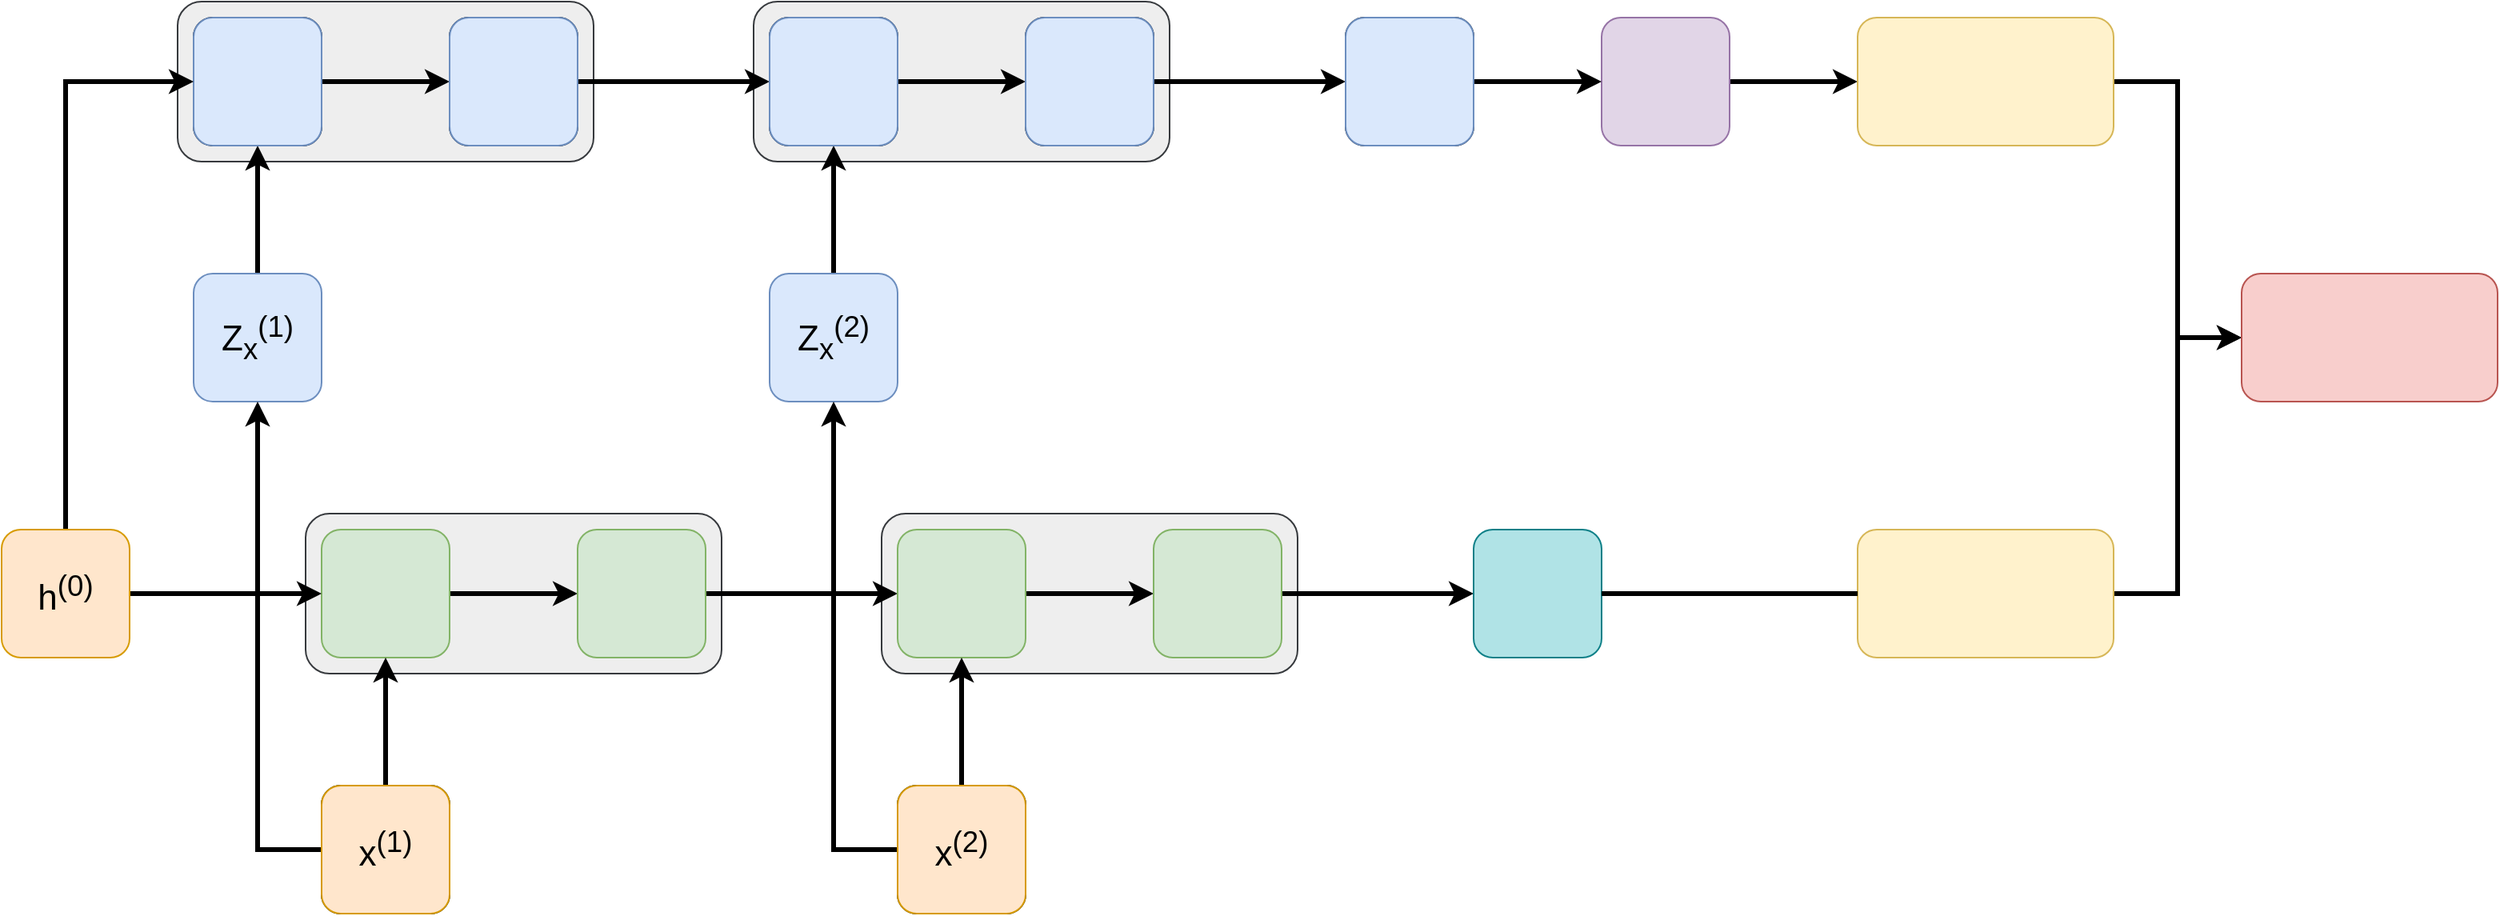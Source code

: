<mxfile version="16.0.0" type="github">
  <diagram id="0Wm56PS4R_hyQCiAksq0" name="Page-1">
    <mxGraphModel dx="2076" dy="1128" grid="1" gridSize="10" guides="1" tooltips="1" connect="1" arrows="1" fold="1" page="1" pageScale="1" pageWidth="12000" pageHeight="3000" math="0" shadow="0">
      <root>
        <mxCell id="0" />
        <mxCell id="1" parent="0" />
        <mxCell id="2X8ADFfxfaAZpLk_lXrY-82" value="" style="rounded=1;whiteSpace=wrap;html=1;fillColor=#eeeeee;strokeColor=#36393d;" vertex="1" parent="1">
          <mxGeometry x="590" y="350" width="260" height="100" as="geometry" />
        </mxCell>
        <mxCell id="2X8ADFfxfaAZpLk_lXrY-81" value="" style="rounded=1;whiteSpace=wrap;html=1;fillColor=#eeeeee;strokeColor=#36393d;" vertex="1" parent="1">
          <mxGeometry x="230" y="350" width="260" height="100" as="geometry" />
        </mxCell>
        <mxCell id="2X8ADFfxfaAZpLk_lXrY-113" value="" style="edgeStyle=orthogonalEdgeStyle;rounded=0;orthogonalLoop=1;jettySize=auto;html=1;fontSize=22;strokeWidth=3;" edge="1" parent="1" source="2X8ADFfxfaAZpLk_lXrY-21" target="2X8ADFfxfaAZpLk_lXrY-23">
          <mxGeometry relative="1" as="geometry" />
        </mxCell>
        <mxCell id="2X8ADFfxfaAZpLk_lXrY-21" value="" style="rounded=1;whiteSpace=wrap;html=1;fillColor=#e1d5e7;strokeColor=#9673a6;" vertex="1" parent="1">
          <mxGeometry x="1120" y="360" width="80" height="80" as="geometry" />
        </mxCell>
        <mxCell id="2X8ADFfxfaAZpLk_lXrY-37" value="" style="edgeStyle=orthogonalEdgeStyle;rounded=0;orthogonalLoop=1;jettySize=auto;html=1;strokeWidth=3;exitX=1;exitY=0.5;exitDx=0;exitDy=0;" edge="1" parent="1" source="2X8ADFfxfaAZpLk_lXrY-22" target="2X8ADFfxfaAZpLk_lXrY-24">
          <mxGeometry relative="1" as="geometry">
            <Array as="points">
              <mxPoint x="1480" y="720" />
              <mxPoint x="1480" y="560" />
            </Array>
          </mxGeometry>
        </mxCell>
        <mxCell id="2X8ADFfxfaAZpLk_lXrY-36" value="" style="edgeStyle=orthogonalEdgeStyle;rounded=0;orthogonalLoop=1;jettySize=auto;html=1;strokeWidth=3;" edge="1" parent="1" source="2X8ADFfxfaAZpLk_lXrY-23" target="2X8ADFfxfaAZpLk_lXrY-24">
          <mxGeometry relative="1" as="geometry">
            <Array as="points">
              <mxPoint x="1480" y="400" />
              <mxPoint x="1480" y="560" />
            </Array>
          </mxGeometry>
        </mxCell>
        <mxCell id="2X8ADFfxfaAZpLk_lXrY-23" value="" style="rounded=1;whiteSpace=wrap;html=1;fillColor=#fff2cc;strokeColor=#d6b656;" vertex="1" parent="1">
          <mxGeometry x="1280" y="360" width="160" height="80" as="geometry" />
        </mxCell>
        <mxCell id="2X8ADFfxfaAZpLk_lXrY-24" value="" style="rounded=1;whiteSpace=wrap;html=1;fillColor=#f8cecc;strokeColor=#b85450;" vertex="1" parent="1">
          <mxGeometry x="1520" y="520" width="160" height="80" as="geometry" />
        </mxCell>
        <mxCell id="2X8ADFfxfaAZpLk_lXrY-50" value="" style="edgeStyle=orthogonalEdgeStyle;rounded=0;orthogonalLoop=1;jettySize=auto;html=1;strokeWidth=3;" edge="1" parent="1" source="2X8ADFfxfaAZpLk_lXrY-51" target="2X8ADFfxfaAZpLk_lXrY-53">
          <mxGeometry relative="1" as="geometry" />
        </mxCell>
        <mxCell id="2X8ADFfxfaAZpLk_lXrY-51" value="" style="rounded=1;whiteSpace=wrap;html=1;" vertex="1" parent="1">
          <mxGeometry x="240" y="360" width="80" height="80" as="geometry" />
        </mxCell>
        <mxCell id="2X8ADFfxfaAZpLk_lXrY-52" value="" style="edgeStyle=orthogonalEdgeStyle;rounded=0;orthogonalLoop=1;jettySize=auto;html=1;strokeWidth=3;" edge="1" parent="1" source="2X8ADFfxfaAZpLk_lXrY-53" target="2X8ADFfxfaAZpLk_lXrY-57">
          <mxGeometry relative="1" as="geometry" />
        </mxCell>
        <mxCell id="2X8ADFfxfaAZpLk_lXrY-53" value="" style="rounded=1;whiteSpace=wrap;html=1;" vertex="1" parent="1">
          <mxGeometry x="400" y="360" width="80" height="80" as="geometry" />
        </mxCell>
        <mxCell id="2X8ADFfxfaAZpLk_lXrY-54" value="" style="edgeStyle=orthogonalEdgeStyle;rounded=0;orthogonalLoop=1;jettySize=auto;html=1;strokeWidth=3;" edge="1" parent="1" source="2X8ADFfxfaAZpLk_lXrY-55" target="2X8ADFfxfaAZpLk_lXrY-51">
          <mxGeometry relative="1" as="geometry" />
        </mxCell>
        <mxCell id="2X8ADFfxfaAZpLk_lXrY-55" value="&lt;font style=&quot;font-size: 22px&quot;&gt;Z&lt;sub&gt;x&lt;/sub&gt;&lt;sup&gt;(1)&lt;/sup&gt;&lt;/font&gt;" style="rounded=1;whiteSpace=wrap;html=1;fillColor=#dae8fc;strokeColor=#6c8ebf;" vertex="1" parent="1">
          <mxGeometry x="240" y="520" width="80" height="80" as="geometry" />
        </mxCell>
        <mxCell id="2X8ADFfxfaAZpLk_lXrY-56" value="" style="edgeStyle=orthogonalEdgeStyle;rounded=0;orthogonalLoop=1;jettySize=auto;html=1;strokeWidth=3;" edge="1" parent="1" source="2X8ADFfxfaAZpLk_lXrY-57" target="2X8ADFfxfaAZpLk_lXrY-59">
          <mxGeometry relative="1" as="geometry" />
        </mxCell>
        <mxCell id="2X8ADFfxfaAZpLk_lXrY-57" value="" style="rounded=1;whiteSpace=wrap;html=1;" vertex="1" parent="1">
          <mxGeometry x="600" y="360" width="80" height="80" as="geometry" />
        </mxCell>
        <mxCell id="2X8ADFfxfaAZpLk_lXrY-58" value="" style="edgeStyle=orthogonalEdgeStyle;rounded=0;orthogonalLoop=1;jettySize=auto;html=1;strokeWidth=3;" edge="1" parent="1" source="2X8ADFfxfaAZpLk_lXrY-59" target="2X8ADFfxfaAZpLk_lXrY-62">
          <mxGeometry relative="1" as="geometry" />
        </mxCell>
        <mxCell id="2X8ADFfxfaAZpLk_lXrY-59" value="" style="rounded=1;whiteSpace=wrap;html=1;" vertex="1" parent="1">
          <mxGeometry x="760" y="360" width="80" height="80" as="geometry" />
        </mxCell>
        <mxCell id="2X8ADFfxfaAZpLk_lXrY-60" value="" style="edgeStyle=orthogonalEdgeStyle;rounded=0;orthogonalLoop=1;jettySize=auto;html=1;strokeWidth=3;" edge="1" parent="1" source="2X8ADFfxfaAZpLk_lXrY-61" target="2X8ADFfxfaAZpLk_lXrY-57">
          <mxGeometry relative="1" as="geometry" />
        </mxCell>
        <mxCell id="2X8ADFfxfaAZpLk_lXrY-61" value="&lt;font style=&quot;font-size: 22px&quot;&gt;Z&lt;sub&gt;x&lt;/sub&gt;&lt;sup&gt;(2)&lt;/sup&gt;&lt;/font&gt;" style="rounded=1;whiteSpace=wrap;html=1;fillColor=#dae8fc;strokeColor=#6c8ebf;" vertex="1" parent="1">
          <mxGeometry x="600" y="520" width="80" height="80" as="geometry" />
        </mxCell>
        <mxCell id="2X8ADFfxfaAZpLk_lXrY-68" value="" style="edgeStyle=orthogonalEdgeStyle;rounded=0;orthogonalLoop=1;jettySize=auto;html=1;strokeWidth=3;" edge="1" parent="1" source="2X8ADFfxfaAZpLk_lXrY-62" target="2X8ADFfxfaAZpLk_lXrY-21">
          <mxGeometry relative="1" as="geometry" />
        </mxCell>
        <mxCell id="2X8ADFfxfaAZpLk_lXrY-62" value="" style="rounded=1;whiteSpace=wrap;html=1;" vertex="1" parent="1">
          <mxGeometry x="960" y="360" width="80" height="80" as="geometry" />
        </mxCell>
        <mxCell id="2X8ADFfxfaAZpLk_lXrY-73" value="" style="rounded=1;whiteSpace=wrap;html=1;fillColor=#dae8fc;strokeColor=#6c8ebf;" vertex="1" parent="1">
          <mxGeometry x="240" y="360" width="80" height="80" as="geometry" />
        </mxCell>
        <mxCell id="2X8ADFfxfaAZpLk_lXrY-74" value="" style="rounded=1;whiteSpace=wrap;html=1;fillColor=#dae8fc;strokeColor=#6c8ebf;" vertex="1" parent="1">
          <mxGeometry x="400" y="360" width="80" height="80" as="geometry" />
        </mxCell>
        <mxCell id="2X8ADFfxfaAZpLk_lXrY-75" value="" style="rounded=1;whiteSpace=wrap;html=1;fillColor=#dae8fc;strokeColor=#6c8ebf;" vertex="1" parent="1">
          <mxGeometry x="600" y="360" width="80" height="80" as="geometry" />
        </mxCell>
        <mxCell id="2X8ADFfxfaAZpLk_lXrY-76" value="" style="rounded=1;whiteSpace=wrap;html=1;fillColor=#dae8fc;strokeColor=#6c8ebf;" vertex="1" parent="1">
          <mxGeometry x="760" y="360" width="80" height="80" as="geometry" />
        </mxCell>
        <mxCell id="2X8ADFfxfaAZpLk_lXrY-77" value="" style="rounded=1;whiteSpace=wrap;html=1;fillColor=#dae8fc;strokeColor=#6c8ebf;" vertex="1" parent="1">
          <mxGeometry x="960" y="360" width="80" height="80" as="geometry" />
        </mxCell>
        <mxCell id="2X8ADFfxfaAZpLk_lXrY-86" value="" style="rounded=1;whiteSpace=wrap;html=1;fillColor=#eeeeee;strokeColor=#36393d;" vertex="1" parent="1">
          <mxGeometry x="670" y="670" width="260" height="100" as="geometry" />
        </mxCell>
        <mxCell id="2X8ADFfxfaAZpLk_lXrY-87" value="" style="rounded=1;whiteSpace=wrap;html=1;fillColor=#eeeeee;strokeColor=#36393d;" vertex="1" parent="1">
          <mxGeometry x="310" y="670" width="260" height="100" as="geometry" />
        </mxCell>
        <mxCell id="2X8ADFfxfaAZpLk_lXrY-90" value="" style="edgeStyle=orthogonalEdgeStyle;rounded=0;orthogonalLoop=1;jettySize=auto;html=1;strokeWidth=3;" edge="1" parent="1" source="2X8ADFfxfaAZpLk_lXrY-91" target="2X8ADFfxfaAZpLk_lXrY-93">
          <mxGeometry relative="1" as="geometry" />
        </mxCell>
        <mxCell id="2X8ADFfxfaAZpLk_lXrY-91" value="" style="rounded=1;whiteSpace=wrap;html=1;fillColor=#d5e8d4;strokeColor=#82b366;" vertex="1" parent="1">
          <mxGeometry x="320" y="680" width="80" height="80" as="geometry" />
        </mxCell>
        <mxCell id="2X8ADFfxfaAZpLk_lXrY-92" value="" style="edgeStyle=orthogonalEdgeStyle;rounded=0;orthogonalLoop=1;jettySize=auto;html=1;strokeWidth=3;" edge="1" parent="1" source="2X8ADFfxfaAZpLk_lXrY-93" target="2X8ADFfxfaAZpLk_lXrY-97">
          <mxGeometry relative="1" as="geometry" />
        </mxCell>
        <mxCell id="2X8ADFfxfaAZpLk_lXrY-93" value="" style="rounded=1;whiteSpace=wrap;html=1;fillColor=#d5e8d4;strokeColor=#82b366;" vertex="1" parent="1">
          <mxGeometry x="480" y="680" width="80" height="80" as="geometry" />
        </mxCell>
        <mxCell id="2X8ADFfxfaAZpLk_lXrY-94" value="" style="edgeStyle=orthogonalEdgeStyle;rounded=0;orthogonalLoop=1;jettySize=auto;html=1;strokeWidth=3;" edge="1" parent="1" source="2X8ADFfxfaAZpLk_lXrY-95" target="2X8ADFfxfaAZpLk_lXrY-91">
          <mxGeometry relative="1" as="geometry" />
        </mxCell>
        <mxCell id="2X8ADFfxfaAZpLk_lXrY-95" value="" style="rounded=1;whiteSpace=wrap;html=1;" vertex="1" parent="1">
          <mxGeometry x="320" y="840" width="80" height="80" as="geometry" />
        </mxCell>
        <mxCell id="2X8ADFfxfaAZpLk_lXrY-96" value="" style="edgeStyle=orthogonalEdgeStyle;rounded=0;orthogonalLoop=1;jettySize=auto;html=1;strokeWidth=3;" edge="1" parent="1" source="2X8ADFfxfaAZpLk_lXrY-97" target="2X8ADFfxfaAZpLk_lXrY-99">
          <mxGeometry relative="1" as="geometry" />
        </mxCell>
        <mxCell id="2X8ADFfxfaAZpLk_lXrY-97" value="" style="rounded=1;whiteSpace=wrap;html=1;fillColor=#d5e8d4;strokeColor=#82b366;" vertex="1" parent="1">
          <mxGeometry x="680" y="680" width="80" height="80" as="geometry" />
        </mxCell>
        <mxCell id="2X8ADFfxfaAZpLk_lXrY-98" value="" style="edgeStyle=orthogonalEdgeStyle;rounded=0;orthogonalLoop=1;jettySize=auto;html=1;strokeWidth=3;" edge="1" parent="1" source="2X8ADFfxfaAZpLk_lXrY-99" target="2X8ADFfxfaAZpLk_lXrY-103">
          <mxGeometry relative="1" as="geometry" />
        </mxCell>
        <mxCell id="2X8ADFfxfaAZpLk_lXrY-99" value="" style="rounded=1;whiteSpace=wrap;html=1;fillColor=#d5e8d4;strokeColor=#82b366;" vertex="1" parent="1">
          <mxGeometry x="840" y="680" width="80" height="80" as="geometry" />
        </mxCell>
        <mxCell id="2X8ADFfxfaAZpLk_lXrY-100" value="" style="edgeStyle=orthogonalEdgeStyle;rounded=0;orthogonalLoop=1;jettySize=auto;html=1;strokeWidth=3;" edge="1" parent="1" source="2X8ADFfxfaAZpLk_lXrY-101" target="2X8ADFfxfaAZpLk_lXrY-97">
          <mxGeometry relative="1" as="geometry" />
        </mxCell>
        <mxCell id="2X8ADFfxfaAZpLk_lXrY-101" value="" style="rounded=1;whiteSpace=wrap;html=1;" vertex="1" parent="1">
          <mxGeometry x="680" y="840" width="80" height="80" as="geometry" />
        </mxCell>
        <mxCell id="2X8ADFfxfaAZpLk_lXrY-102" value="" style="edgeStyle=orthogonalEdgeStyle;rounded=0;orthogonalLoop=1;jettySize=auto;html=1;strokeWidth=3;startArrow=none;exitX=1;exitY=0.5;exitDx=0;exitDy=0;" edge="1" parent="1" source="2X8ADFfxfaAZpLk_lXrY-22">
          <mxGeometry relative="1" as="geometry">
            <mxPoint x="1440" y="720" as="targetPoint" />
          </mxGeometry>
        </mxCell>
        <mxCell id="2X8ADFfxfaAZpLk_lXrY-103" value="" style="rounded=1;whiteSpace=wrap;html=1;fillColor=#b0e3e6;strokeColor=#0e8088;" vertex="1" parent="1">
          <mxGeometry x="1040" y="680" width="80" height="80" as="geometry" />
        </mxCell>
        <mxCell id="2X8ADFfxfaAZpLk_lXrY-109" value="" style="edgeStyle=orthogonalEdgeStyle;rounded=0;orthogonalLoop=1;jettySize=auto;html=1;fontSize=22;strokeWidth=3;exitX=1;exitY=0.5;exitDx=0;exitDy=0;" edge="1" parent="1" source="2X8ADFfxfaAZpLk_lXrY-105" target="2X8ADFfxfaAZpLk_lXrY-91">
          <mxGeometry relative="1" as="geometry">
            <mxPoint x="210" y="940" as="sourcePoint" />
            <Array as="points" />
          </mxGeometry>
        </mxCell>
        <mxCell id="2X8ADFfxfaAZpLk_lXrY-110" value="" style="edgeStyle=orthogonalEdgeStyle;rounded=0;orthogonalLoop=1;jettySize=auto;html=1;fontSize=22;strokeWidth=3;" edge="1" parent="1" source="2X8ADFfxfaAZpLk_lXrY-105" target="2X8ADFfxfaAZpLk_lXrY-73">
          <mxGeometry relative="1" as="geometry">
            <Array as="points">
              <mxPoint x="160" y="400" />
            </Array>
          </mxGeometry>
        </mxCell>
        <mxCell id="2X8ADFfxfaAZpLk_lXrY-105" value="&lt;font style=&quot;font-size: 22px&quot;&gt;h&lt;sup&gt;(0)&lt;/sup&gt;&lt;/font&gt;" style="rounded=1;whiteSpace=wrap;html=1;fillColor=#ffe6cc;strokeColor=#d79b00;" vertex="1" parent="1">
          <mxGeometry x="120" y="680" width="80" height="80" as="geometry" />
        </mxCell>
        <mxCell id="2X8ADFfxfaAZpLk_lXrY-111" value="" style="edgeStyle=orthogonalEdgeStyle;rounded=0;orthogonalLoop=1;jettySize=auto;html=1;fontSize=22;strokeWidth=3;" edge="1" parent="1" source="2X8ADFfxfaAZpLk_lXrY-106" target="2X8ADFfxfaAZpLk_lXrY-55">
          <mxGeometry relative="1" as="geometry">
            <Array as="points">
              <mxPoint x="280" y="880" />
            </Array>
          </mxGeometry>
        </mxCell>
        <mxCell id="2X8ADFfxfaAZpLk_lXrY-106" value="&lt;font style=&quot;font-size: 22px&quot;&gt;x&lt;sup&gt;(1)&lt;/sup&gt;&lt;/font&gt;" style="rounded=1;whiteSpace=wrap;html=1;fillColor=#ffe6cc;strokeColor=#d79b00;" vertex="1" parent="1">
          <mxGeometry x="320" y="840" width="80" height="80" as="geometry" />
        </mxCell>
        <mxCell id="2X8ADFfxfaAZpLk_lXrY-112" value="" style="edgeStyle=orthogonalEdgeStyle;rounded=0;orthogonalLoop=1;jettySize=auto;html=1;fontSize=22;strokeWidth=3;" edge="1" parent="1" source="2X8ADFfxfaAZpLk_lXrY-107" target="2X8ADFfxfaAZpLk_lXrY-61">
          <mxGeometry relative="1" as="geometry">
            <Array as="points">
              <mxPoint x="640" y="880" />
            </Array>
          </mxGeometry>
        </mxCell>
        <mxCell id="2X8ADFfxfaAZpLk_lXrY-107" value="&lt;font style=&quot;font-size: 22px&quot;&gt;x&lt;sup&gt;(2)&lt;/sup&gt;&lt;/font&gt;" style="rounded=1;whiteSpace=wrap;html=1;fillColor=#ffe6cc;strokeColor=#d79b00;" vertex="1" parent="1">
          <mxGeometry x="680" y="840" width="80" height="80" as="geometry" />
        </mxCell>
        <mxCell id="2X8ADFfxfaAZpLk_lXrY-22" value="" style="rounded=1;whiteSpace=wrap;html=1;fillColor=#fff2cc;strokeColor=#d6b656;" vertex="1" parent="1">
          <mxGeometry x="1280" y="680" width="160" height="80" as="geometry" />
        </mxCell>
        <mxCell id="2X8ADFfxfaAZpLk_lXrY-114" value="" style="edgeStyle=orthogonalEdgeStyle;rounded=0;orthogonalLoop=1;jettySize=auto;html=1;strokeWidth=3;endArrow=none;" edge="1" parent="1" source="2X8ADFfxfaAZpLk_lXrY-103" target="2X8ADFfxfaAZpLk_lXrY-22">
          <mxGeometry relative="1" as="geometry">
            <mxPoint x="1120" y="720" as="sourcePoint" />
            <mxPoint x="1360" y="720" as="targetPoint" />
          </mxGeometry>
        </mxCell>
      </root>
    </mxGraphModel>
  </diagram>
</mxfile>
